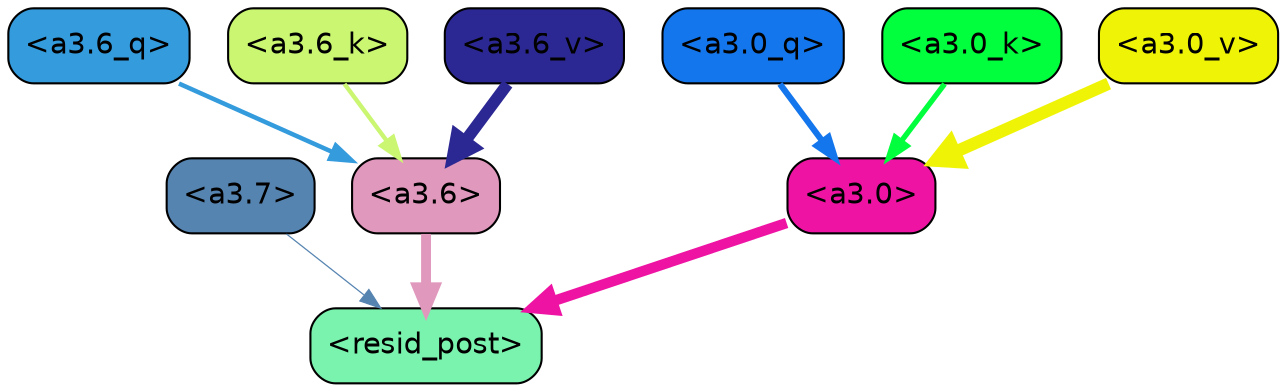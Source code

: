 strict digraph "" {
	graph [bgcolor=transparent,
		layout=dot,
		overlap=false,
		splines=true
	];
	"<a3.7>"	[color=black,
		fillcolor="#5684b1",
		fontname=Helvetica,
		shape=box,
		style="filled, rounded"];
	"<resid_post>"	[color=black,
		fillcolor="#7af3ae",
		fontname=Helvetica,
		shape=box,
		style="filled, rounded"];
	"<a3.7>" -> "<resid_post>"	[color="#5684b1",
		penwidth=0.6];
	"<a3.6>"	[color=black,
		fillcolor="#e198bd",
		fontname=Helvetica,
		shape=box,
		style="filled, rounded"];
	"<a3.6>" -> "<resid_post>"	[color="#e198bd",
		penwidth=4.748674273490906];
	"<a3.0>"	[color=black,
		fillcolor="#ef13a4",
		fontname=Helvetica,
		shape=box,
		style="filled, rounded"];
	"<a3.0>" -> "<resid_post>"	[color="#ef13a4",
		penwidth=5.004031300544739];
	"<a3.6_q>"	[color=black,
		fillcolor="#349bdd",
		fontname=Helvetica,
		shape=box,
		style="filled, rounded"];
	"<a3.6_q>" -> "<a3.6>"	[color="#349bdd",
		penwidth=2.1656854450702667];
	"<a3.0_q>"	[color=black,
		fillcolor="#1476ec",
		fontname=Helvetica,
		shape=box,
		style="filled, rounded"];
	"<a3.0_q>" -> "<a3.0>"	[color="#1476ec",
		penwidth=2.95696559548378];
	"<a3.6_k>"	[color=black,
		fillcolor="#caf671",
		fontname=Helvetica,
		shape=box,
		style="filled, rounded"];
	"<a3.6_k>" -> "<a3.6>"	[color="#caf671",
		penwidth=2.086437076330185];
	"<a3.0_k>"	[color=black,
		fillcolor="#02ff3d",
		fontname=Helvetica,
		shape=box,
		style="filled, rounded"];
	"<a3.0_k>" -> "<a3.0>"	[color="#02ff3d",
		penwidth=2.5988530814647675];
	"<a3.6_v>"	[color=black,
		fillcolor="#2c2893",
		fontname=Helvetica,
		shape=box,
		style="filled, rounded"];
	"<a3.6_v>" -> "<a3.6>"	[color="#2c2893",
		penwidth=5.669987380504608];
	"<a3.0_v>"	[color=black,
		fillcolor="#eff406",
		fontname=Helvetica,
		shape=box,
		style="filled, rounded"];
	"<a3.0_v>" -> "<a3.0>"	[color="#eff406",
		penwidth=5.9515902400016785];
}
